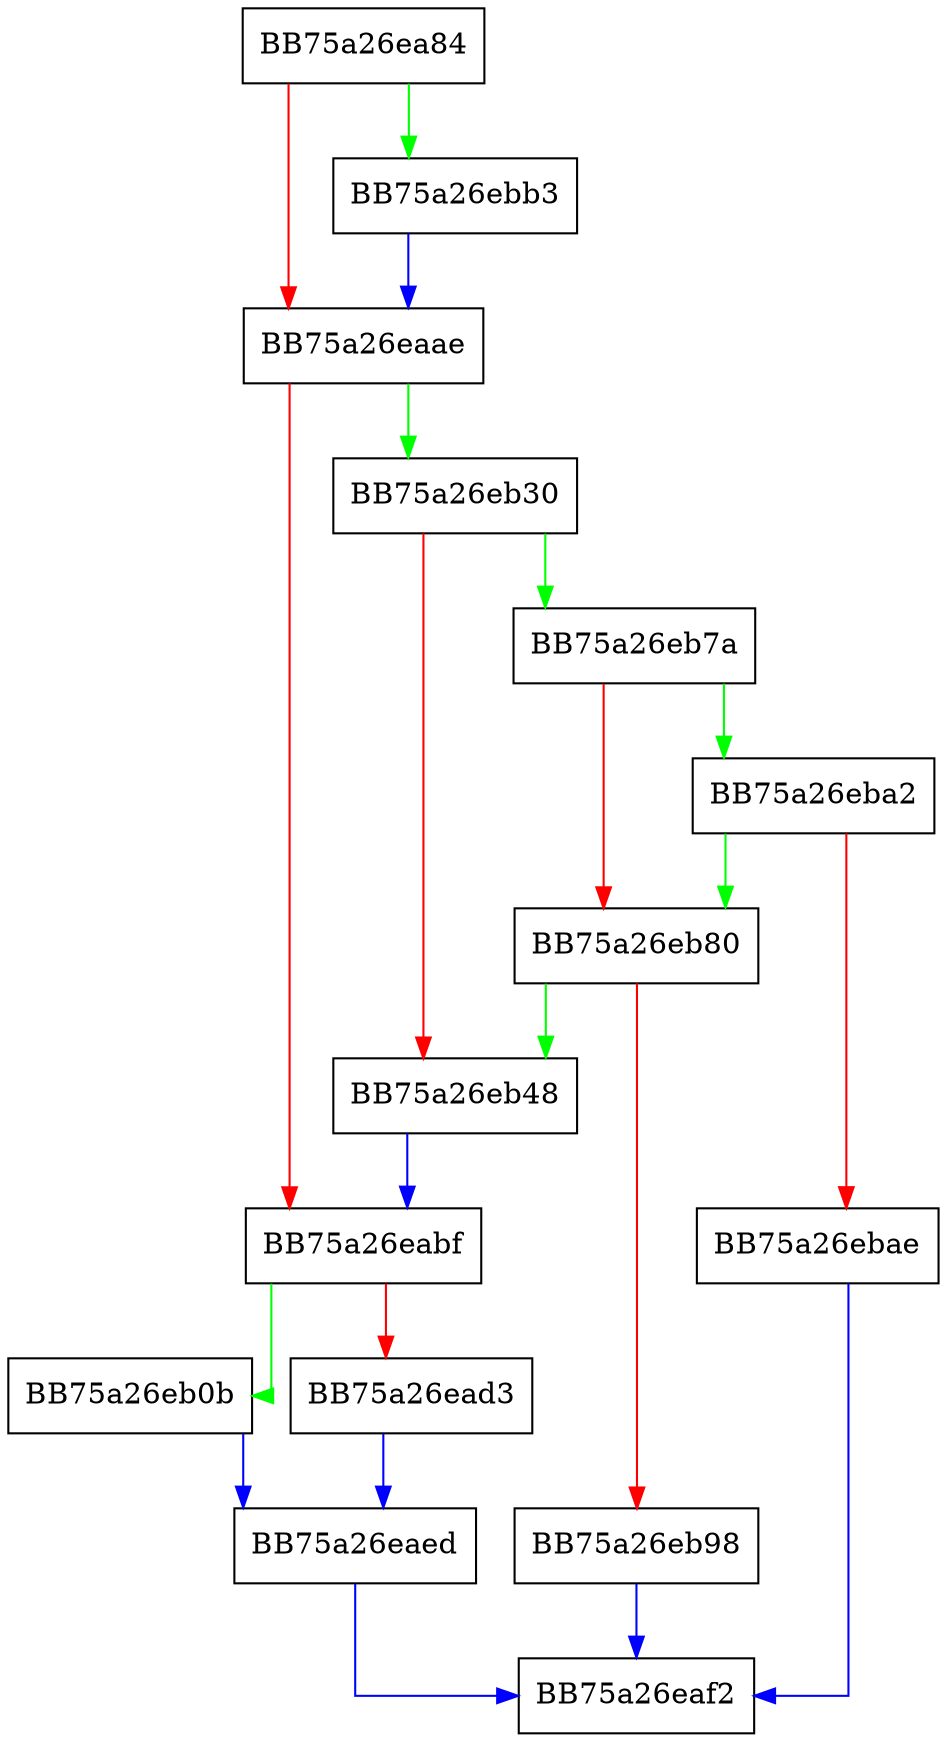 digraph getBit {
  node [shape="box"];
  graph [splines=ortho];
  BB75a26ea84 -> BB75a26ebb3 [color="green"];
  BB75a26ea84 -> BB75a26eaae [color="red"];
  BB75a26eaae -> BB75a26eb30 [color="green"];
  BB75a26eaae -> BB75a26eabf [color="red"];
  BB75a26eabf -> BB75a26eb0b [color="green"];
  BB75a26eabf -> BB75a26ead3 [color="red"];
  BB75a26ead3 -> BB75a26eaed [color="blue"];
  BB75a26eaed -> BB75a26eaf2 [color="blue"];
  BB75a26eb0b -> BB75a26eaed [color="blue"];
  BB75a26eb30 -> BB75a26eb7a [color="green"];
  BB75a26eb30 -> BB75a26eb48 [color="red"];
  BB75a26eb48 -> BB75a26eabf [color="blue"];
  BB75a26eb7a -> BB75a26eba2 [color="green"];
  BB75a26eb7a -> BB75a26eb80 [color="red"];
  BB75a26eb80 -> BB75a26eb48 [color="green"];
  BB75a26eb80 -> BB75a26eb98 [color="red"];
  BB75a26eb98 -> BB75a26eaf2 [color="blue"];
  BB75a26eba2 -> BB75a26eb80 [color="green"];
  BB75a26eba2 -> BB75a26ebae [color="red"];
  BB75a26ebae -> BB75a26eaf2 [color="blue"];
  BB75a26ebb3 -> BB75a26eaae [color="blue"];
}